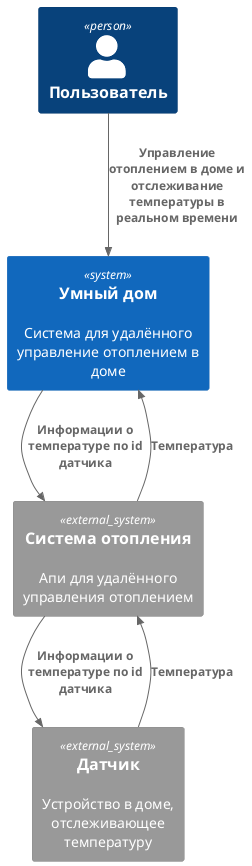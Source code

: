 @startuml
!include <C4/C4_Context>

Person(user, "Пользователь")
System(monolith, "Умный дом", "Система для удалённого управление отоплением в доме")
System_Ext(temperature_control, "Система отопления", "Апи для удалённого управления отоплением")
System_Ext(sensor, "Датчик", "Устройство в доме, отслеживающее температуру")


Rel_D(user, monolith, Управление отоплением в доме и отслеживание температуры в реальном времени)

Rel_D(monolith, temperature_control, Информации о температуре по id датчика)
Rel_U(temperature_control, monolith, Температура)

Rel_D(temperature_control, sensor, Информации о температуре по id датчика)
Rel_U(sensor, temperature_control, Температура)
@enduml
